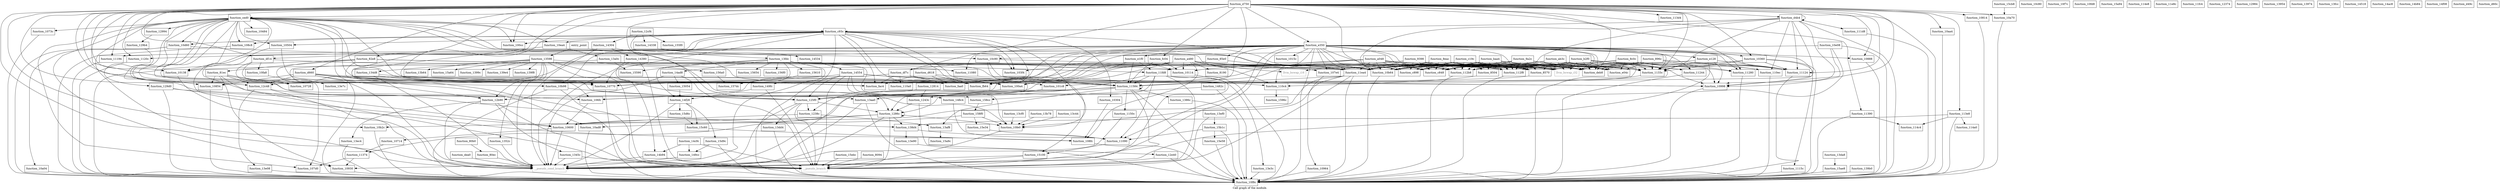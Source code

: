 digraph "Call graph of the module." {
  label="Call graph of the module.";
  node [shape=record];

  Node_function_df14 [label="{function_df14}"];
  Node_function_10484 [label="{function_10484}"];
  Node_function_10b64 [label="{function_10b64}"];
  Node_function_10504 [label="{function_10504}"];
  Node_function_10600 [label="{function_10600}"];
  Node_function_10b98 [label="{function_10b98}"];
  Node_function_df7c [label="{function_df7c}"];
  Node_function_e04c [label="{function_e04c}"];
  Node_function_10964 [label="{function_10964}"];
  Node_function_100cc [label="{function_100cc}"];
  Node_function_10888 [label="{function_10888}"];
  Node_function_10c80 [label="{function_10c80}"];
  Node_function_106fc [label="{function_106fc}"];
  Node_function_10c90 [label="{function_10c90}"];
  Node_function_10714 [label="{function_10714}"];
  Node_function_10d60 [label="{function_10d60}"];
  Node_function_e128 [label="{function_e128}"];
  Node_function_e1f0 [label="{function_e1f0}"];
  Node_function_10114 [label="{function_10114}"];
  Node_function_10e08 [label="{function_10e08}"];
  Node_function_10728 [label="{function_10728}"];
  Node_function_10ea4 [label="{function_10ea4}"];
  Node_function_10360 [label="{function_10360}"];
  Node_function_dea0 [label="{function_dea0}"];
  Node_function_103f4 [label="{function_103f4}"];
  Node_function_deb8 [label="{function_deb8}"];
  Node_function_10b2c [label="{function_10b2c}"];
  Node_function_11280 [label="{function_11280}"];
  Node_function_10138 [label="{function_10138}"];
  Node_function_108c8 [label="{function_108c8}"];
  Node_function_10f7c [label="{function_10f7c}"];
  Node_function_10f8c [label="{function_10f8c}"];
  Node_function_10fa8 [label="{function_10fa8}"];
  Node_function_1073c [label="{function_1073c}"];
  Node_function_10fd8 [label="{function_10fd8}"];
  Node_function_10998 [label="{function_10998}"];
  Node_function_11194 [label="{function_11194}"];
  Node_function_e350 [label="{function_e350}"];
  Node_function_10770 [label="{function_10770}"];
  Node_function_faa0 [label="{function_faa0}"];
  Node_function_1015c [label="{function_1015c}"];
  Node_function_10fe0 [label="{function_10fe0}"];
  Node_function_108fc [label="{function_108fc}"];
  Node_function_107d0 [label="{function_107d0}"];
  Node_function_11080 [label="{function_11080}"];
  Node_function_11090 [label="{function_11090}"];
  Node_function_107e4 [label="{function_107e4}"];
  Node_function_110a0 [label="{function_110a0}"];
  Node_function_10a04 [label="{function_10a04}"];
  Node_function_111d8 [label="{function_111d8}"];
  Node_function_10a70 [label="{function_10a70}"];
  Node_function_1120c [label="{function_1120c}"];
  Node_function_110c4 [label="{function_110c4}"];
  Node_function_fac4 [label="{function_fac4}"];
  Node_function_fb64 [label="{function_fb64}"];
  Node_function_10aa4 [label="{function_10aa4}"];
  Node_function_101c8 [label="{function_101c8}"];
  Node_function_10930 [label="{function_10930}"];
  Node_function_10814 [label="{function_10814}"];
  Node_function_110ec [label="{function_110ec}"];
  Node_function_10854 [label="{function_10854}"];
  Node_function_11124 [label="{function_11124}"];
  Node_function_112b8 [label="{function_112b8}"];
  Node_function_10ad8 [label="{function_10ad8}"];
  Node_function_11244 [label="{function_11244}"];
  Node_function_fc04 [label="{function_fc04}"];
  Node_function_100a4 [label="{function_100a4}"];
  Node_function_10304 [label="{function_10304}"];
  Node_function_1115c [label="{function_1115c}"];
  Node_function_158f0 [label="{function_158f0}"];
  Node_function_1596c [label="{function_1596c}"];
  Node_function_15a64 [label="{function_15a64}"];
  Node_function_15a94 [label="{function_15a94}"];
  Node_function_15a9c [label="{function_15a9c}"];
  Node_function_15ae8 [label="{function_15ae8}"];
  Node_function_15b1c [label="{function_15b1c}"];
  Node_function_15c60 [label="{function_15c60}"];
  Node_function_15cb8 [label="{function_15cb8}"];
  Node_function_15d6c [label="{function_15d6c}"];
  Node_function_15d9c [label="{function_15d9c}"];
  Node_function_15e34 [label="{function_15e34}"];
  Node_function_15e58 [label="{function_15e58}"];
  Node_function_15ebc [label="{function_15ebc}"];
  Node_llvm_bswap_i32 [color="gray50", fontcolor="gray50", label="{llvm_bswap_i32}"];
  Node_llvm_bswap_i16 [color="gray50", fontcolor="gray50", label="{llvm_bswap_i16}"];
  Node_function_12cf4 [label="{function_12cf4}"];
  Node_function_12e40 [label="{function_12e40}"];
  Node_function_112f8 [label="{function_112f8}"];
  Node_function_1133c [label="{function_1133c}"];
  Node_function_11374 [label="{function_11374}"];
  Node_function_11390 [label="{function_11390}"];
  Node_function_113d4 [label="{function_113d4}"];
  Node_function_113e8 [label="{function_113e8}"];
  Node_function_114a0 [label="{function_114a0}"];
  Node_function_114c4 [label="{function_114c4}"];
  Node_function_114e8 [label="{function_114e8}"];
  Node_function_1150c [label="{function_1150c}"];
  Node_function_11584 [label="{function_11584}"];
  Node_function_11e8c [label="{function_11e8c}"];
  Node_function_11ea4 [label="{function_11ea4}"];
  Node_function_11fc4 [label="{function_11fc4}"];
  Node_function_11fd8 [label="{function_11fd8}"];
  Node_function_12374 [label="{function_12374}"];
  Node_function_1238c [label="{function_1238c}"];
  Node_function_1243c [label="{function_1243c}"];
  Node_function_125f0 [label="{function_125f0}"];
  Node_function_12814 [label="{function_12814}"];
  Node_function_1286c [label="{function_1286c}"];
  Node_function_12984 [label="{function_12984}"];
  Node_function_12994 [label="{function_12994}"];
  Node_function_129b4 [label="{function_129b4}"];
  Node_function_129d0 [label="{function_129d0}"];
  Node_function_12b90 [label="{function_12b90}"];
  Node_function_12c48 [label="{function_12c48}"];
  Node_function_1345c [label="{function_1345c}"];
  Node_function_134d8 [label="{function_134d8}"];
  Node_function_1352c [label="{function_1352c}"];
  Node_function_13598 [label="{function_13598}"];
  Node_function_1386c [label="{function_1386c}"];
  Node_function_138d4 [label="{function_138d4}"];
  Node_function_13954 [label="{function_13954}"];
  Node_function_13974 [label="{function_13974}"];
  Node_function_1399c [label="{function_1399c}"];
  Node_function_139b0 [label="{function_139b0}"];
  Node_function_139e4 [label="{function_139e4}"];
  Node_function_139f8 [label="{function_139f8}"];
  Node_function_13a0c [label="{function_13a0c}"];
  Node_function_13aa0 [label="{function_13aa0}"];
  Node_function_13af8 [label="{function_13af8}"];
  Node_function_13b64 [label="{function_13b64}"];
  Node_function_13b78 [label="{function_13b78}"];
  Node_function_13c44 [label="{function_13c44}"];
  Node_function_13cf0 [label="{function_13cf0}"];
  Node_function_13da8 [label="{function_13da8}"];
  Node_function_13dd4 [label="{function_13dd4}"];
  Node_function_13e08 [label="{function_13e08}"];
  Node_function_13e3c [label="{function_13e3c}"];
  Node_function_13e7c [label="{function_13e7c}"];
  Node_function_13e90 [label="{function_13e90}"];
  Node_function_13ec4 [label="{function_13ec4}"];
  Node_function_13ef0 [label="{function_13ef0}"];
  Node_function_13fcc [label="{function_13fcc}"];
  Node_function_13fdc [label="{function_13fdc}"];
  Node_function_14304 [label="{function_14304}"];
  Node_function_14338 [label="{function_14338}"];
  Node_function_14380 [label="{function_14380}"];
  Node_function_14518 [label="{function_14518}"];
  Node_function_14534 [label="{function_14534}"];
  Node_function_14554 [label="{function_14554}"];
  Node_function_1482c [label="{function_1482c}"];
  Node_function_148c4 [label="{function_148c4}"];
  Node_function_149cc [label="{function_149cc}"];
  Node_function_149fc [label="{function_149fc}"];
  Node_function_14ac8 [label="{function_14ac8}"];
  Node_function_14ad8 [label="{function_14ad8}"];
  Node_function_14b84 [label="{function_14b84}"];
  Node_function_14b94 [label="{function_14b94}"];
  Node_function_14cf4 [label="{function_14cf4}"];
  Node_function_14f08 [label="{function_14f08}"];
  Node_function_14f28 [label="{function_14f28}"];
  Node_function_15054 [label="{function_15054}"];
  Node_function_15100 [label="{function_15100}"];
  Node_function_15590 [label="{function_15590}"];
  Node_function_155f0 [label="{function_155f0}"];
  Node_function_15610 [label="{function_15610}"];
  Node_function_15654 [label="{function_15654}"];
  Node_function_156a0 [label="{function_156a0}"];
  Node_function_156f0 [label="{function_156f0}"];
  Node_function_157dc [label="{function_157dc}"];
  Node_function_158cc [label="{function_158cc}"];
  Node___pseudo_branch [color="gray50", fontcolor="gray50", label="{__pseudo_branch}"];
  Node___pseudo_cond_branch [color="gray50", fontcolor="gray50", label="{__pseudo_cond_branch}"];
  Node_function_8094 [label="{function_8094}"];
  Node_function_80b0 [label="{function_80b0}"];
  Node_function_80ec [label="{function_80ec}"];
  Node_entry_point [label="{entry_point}"];
  Node_function_8190 [label="{function_8190}"];
  Node_function_81ec [label="{function_81ec}"];
  Node_function_82e8 [label="{function_82e8}"];
  Node_function_8504 [label="{function_8504}"];
  Node_function_8570 [label="{function_8570}"];
  Node_function_85e0 [label="{function_85e0}"];
  Node_function_896c [label="{function_896c}"];
  Node_function_8c0c [label="{function_8c0c}"];
  Node_function_8eac [label="{function_8eac}"];
  Node_function_9398 [label="{function_9398}"];
  Node_function_9a2c [label="{function_9a2c}"];
  Node_function_a048 [label="{function_a048}"];
  Node_function_a480 [label="{function_a480}"];
  Node_function_ab3c [label="{function_ab3c}"];
  Node_function_b2f0 [label="{function_b2f0}"];
  Node_function_baa4 [label="{function_baa4}"];
  Node_function_c19c [label="{function_c19c}"];
  Node_function_c848 [label="{function_c848}"];
  Node_function_c898 [label="{function_c898}"];
  Node_function_c93c [label="{function_c93c}"];
  Node_function_ced0 [label="{function_ced0}"];
  Node_function_d49c [label="{function_d49c}"];
  Node_function_d4b4 [label="{function_d4b4}"];
  Node_function_d60c [label="{function_d60c}"];
  Node_function_d618 [label="{function_d618}"];
  Node_function_d660 [label="{function_d660}"];
  Node_function_d750 [label="{function_d750}"];
  Node_function_df14 -> Node_function_10728;
  Node_function_df14 -> Node_function_10fa8;
  Node_function_df14 -> Node_function_107d0;
  Node_function_df14 -> Node_function_107e4;
  Node_function_10b64 -> Node_function_10f8c;
  Node_function_10504 -> Node_function_10600;
  Node_function_10504 -> Node_function_106fc;
  Node_function_10600 -> Node_function_10714;
  Node_function_10600 -> Node___pseudo_cond_branch;
  Node_function_10b98 -> Node_function_10f8c;
  Node_function_10b98 -> Node_function_125f0;
  Node_function_10b98 -> Node___pseudo_branch;
  Node_function_df7c -> Node_function_106fc;
  Node_function_df7c -> Node_function_faa0;
  Node_function_df7c -> Node_function_110a0;
  Node_function_df7c -> Node_function_fac4;
  Node_function_df7c -> Node_function_fb64;
  Node_function_df7c -> Node_function_100a4;
  Node_function_10964 -> Node_function_10f8c;
  Node_function_10888 -> Node_function_10f8c;
  Node_function_106fc -> Node_function_10600;
  Node_function_10c90 -> Node_function_11584;
  Node_function_10c90 -> Node_function_11ea4;
  Node_function_10c90 -> Node_function_125f0;
  Node_function_10714 -> Node_function_11374;
  Node_function_10d60 -> Node_function_10c90;
  Node_function_10d60 -> Node_function_10f8c;
  Node_function_10d60 -> Node_function_10a04;
  Node_function_10d60 -> Node_function_13aa0;
  Node_function_e128 -> Node_function_10138;
  Node_function_e128 -> Node_function_10998;
  Node_function_e128 -> Node_function_11124;
  Node_function_e128 -> Node_function_1133c;
  Node_function_e128 -> Node___pseudo_cond_branch;
  Node_function_e1f0 -> Node_function_10114;
  Node_function_e1f0 -> Node_function_100a4;
  Node_function_e1f0 -> Node_function_11584;
  Node_function_e1f0 -> Node_function_11fd8;
  Node_function_10114 -> Node___pseudo_cond_branch;
  Node_function_10e08 -> Node_function_10c90;
  Node_function_10e08 -> Node_function_10f8c;
  Node_function_10e08 -> Node_function_10998;
  Node_function_10e08 -> Node_function_13aa0;
  Node_function_10ea4 -> Node_function_13a0c;
  Node_function_10ea4 -> Node___pseudo_branch;
  Node_function_10360 -> Node_function_10b64;
  Node_function_10360 -> Node_function_10f8c;
  Node_function_10360 -> Node_function_11124;
  Node_function_10360 -> Node_function_1115c;
  Node_function_10360 -> Node_function_1133c;
  Node_function_dea0 -> Node___pseudo_cond_branch;
  Node_function_10b2c -> Node_function_10f8c;
  Node_function_11280 -> Node_function_10f8c;
  Node_function_10138 -> Node___pseudo_cond_branch;
  Node_function_108c8 -> Node_function_10f8c;
  Node_function_10fa8 -> Node_function_13e7c;
  Node_function_1073c -> Node_function_10f8c;
  Node_function_10998 -> Node_function_10f8c;
  Node_function_11194 -> Node_function_10f8c;
  Node_function_e350 -> Node_function_df14;
  Node_function_e350 -> Node_function_10b64;
  Node_function_e350 -> Node_function_10888;
  Node_function_e350 -> Node_function_106fc;
  Node_function_e350 -> Node_function_e128;
  Node_function_e350 -> Node_function_e1f0;
  Node_function_e350 -> Node_function_10360;
  Node_function_e350 -> Node_function_deb8;
  Node_function_e350 -> Node_function_11280;
  Node_function_e350 -> Node_function_10f8c;
  Node_function_e350 -> Node_function_10998;
  Node_function_e350 -> Node_function_11194;
  Node_function_e350 -> Node_function_faa0;
  Node_function_e350 -> Node_function_1015c;
  Node_function_e350 -> Node_function_11080;
  Node_function_e350 -> Node_function_11090;
  Node_function_e350 -> Node_function_107e4;
  Node_function_e350 -> Node_function_1120c;
  Node_function_e350 -> Node_function_110c4;
  Node_function_e350 -> Node_function_fac4;
  Node_function_e350 -> Node_function_fb64;
  Node_function_e350 -> Node_function_10854;
  Node_function_e350 -> Node_function_11124;
  Node_function_e350 -> Node_function_112b8;
  Node_function_e350 -> Node_function_11244;
  Node_function_e350 -> Node_llvm_bswap_i32;
  Node_function_e350 -> Node_function_112f8;
  Node_function_e350 -> Node_function_1133c;
  Node_function_e350 -> Node_function_11ea4;
  Node_function_e350 -> Node_function_12b90;
  Node_function_e350 -> Node___pseudo_cond_branch;
  Node_function_e350 -> Node_function_c848;
  Node_function_e350 -> Node_function_c898;
  Node_function_10770 -> Node_function_10f8c;
  Node_function_10fe0 -> Node___pseudo_branch;
  Node_function_108fc -> Node_function_10f8c;
  Node_function_11080 -> Node_function_15100;
  Node_function_11090 -> Node_function_15100;
  Node_function_107e4 -> Node_function_10964;
  Node_function_10a04 -> Node_function_10f8c;
  Node_function_111d8 -> Node_function_10f8c;
  Node_function_10a70 -> Node_function_10f8c;
  Node_function_1120c -> Node_function_10f8c;
  Node_function_110c4 -> Node_function_1596c;
  Node_function_10aa4 -> Node_function_10f8c;
  Node_function_101c8 -> Node_function_10600;
  Node_function_101c8 -> Node_function_106fc;
  Node_function_10930 -> Node_function_10f8c;
  Node_function_10814 -> Node_function_10f8c;
  Node_function_110ec -> Node_function_10f8c;
  Node_function_10854 -> Node_function_10f8c;
  Node_function_11124 -> Node_function_10f8c;
  Node_function_112b8 -> Node_function_10f8c;
  Node_function_10ad8 -> Node_function_10f8c;
  Node_function_11244 -> Node_function_10f8c;
  Node_function_fc04 -> Node_function_10114;
  Node_function_fc04 -> Node_function_11584;
  Node_function_100a4 -> Node___pseudo_cond_branch;
  Node_function_10304 -> Node_function_108fc;
  Node_function_1115c -> Node_function_10f8c;
  Node_function_158f0 -> Node_function_10fe0;
  Node_function_158f0 -> Node_function_10ad8;
  Node_function_158f0 -> Node_function_15e34;
  Node_function_15ae8 -> Node_function_10f8c;
  Node_function_15b1c -> Node_function_10f8c;
  Node_function_15b1c -> Node_function_11090;
  Node_function_15b1c -> Node_function_15e58;
  Node_function_15c60 -> Node_function_108fc;
  Node_function_15cb8 -> Node_function_10a70;
  Node_function_15d6c -> Node_function_15c60;
  Node_function_15d9c -> Node_function_10f8c;
  Node_function_15d9c -> Node_function_149cc;
  Node_function_15e34 -> Node_function_11090;
  Node_function_15e58 -> Node_function_10f8c;
  Node_function_15ebc -> Node___pseudo_branch;
  Node_function_12cf4 -> Node_function_13fdc;
  Node_function_12cf4 -> Node_function_14304;
  Node_function_12cf4 -> Node_function_14338;
  Node_function_12cf4 -> Node_function_155f0;
  Node_function_12e40 -> Node_function_10f8c;
  Node_function_12e40 -> Node___pseudo_branch;
  Node_function_112f8 -> Node_function_10f8c;
  Node_function_1133c -> Node_function_10f8c;
  Node_function_11374 -> Node_function_107d0;
  Node_function_11374 -> Node_function_10930;
  Node_function_11390 -> Node_function_10f8c;
  Node_function_11390 -> Node_function_114c4;
  Node_function_113e8 -> Node_function_10f8c;
  Node_function_113e8 -> Node_function_114a0;
  Node_function_113e8 -> Node_function_114c4;
  Node_function_113e8 -> Node_function_138d4;
  Node_function_1150c -> Node___pseudo_cond_branch;
  Node_function_11584 -> Node_function_10f8c;
  Node_function_11584 -> Node_function_1150c;
  Node_function_11584 -> Node_function_11584;
  Node_function_11584 -> Node_function_1243c;
  Node_function_11584 -> Node_function_125f0;
  Node_function_11584 -> Node_function_1286c;
  Node_function_11584 -> Node_function_1386c;
  Node_function_11584 -> Node_function_13af8;
  Node_function_11584 -> Node___pseudo_branch;
  Node_function_11ea4 -> Node_function_10600;
  Node_function_11ea4 -> Node_function_10f8c;
  Node_function_11ea4 -> Node_function_10fe0;
  Node_function_11ea4 -> Node_function_11584;
  Node_function_11ea4 -> Node___pseudo_branch;
  Node_function_11fd8 -> Node_function_10f8c;
  Node_function_11fd8 -> Node_function_11090;
  Node_function_11fd8 -> Node_function_11584;
  Node_function_11fd8 -> Node_function_125f0;
  Node_function_11fd8 -> Node_function_1286c;
  Node_function_11fd8 -> Node_function_13e3c;
  Node_function_11fd8 -> Node___pseudo_branch;
  Node_function_1238c -> Node_function_10600;
  Node_function_1238c -> Node_function_13af8;
  Node_function_1243c -> Node_function_12e40;
  Node_function_1243c -> Node_function_1286c;
  Node_function_125f0 -> Node_function_1238c;
  Node_function_125f0 -> Node_function_1286c;
  Node_function_125f0 -> Node_function_13dd4;
  Node_function_125f0 -> Node___pseudo_branch;
  Node_function_125f0 -> Node___pseudo_cond_branch;
  Node_function_12814 -> Node_function_1238c;
  Node_function_12814 -> Node_function_1243c;
  Node_function_1286c -> Node_function_10b2c;
  Node_function_1286c -> Node_function_10fe0;
  Node_function_1286c -> Node_function_11374;
  Node_function_1286c -> Node_function_1286c;
  Node_function_1286c -> Node_function_138d4;
  Node_function_1286c -> Node___pseudo_branch;
  Node_function_1286c -> Node___pseudo_cond_branch;
  Node_function_12994 -> Node_function_129b4;
  Node_function_129b4 -> Node_function_129d0;
  Node_function_129d0 -> Node_function_10600;
  Node_function_129d0 -> Node_function_106fc;
  Node_function_129d0 -> Node_function_10f8c;
  Node_function_12b90 -> Node_function_1345c;
  Node_function_12b90 -> Node_function_13ec4;
  Node_function_12b90 -> Node___pseudo_branch;
  Node_function_12b90 -> Node___pseudo_cond_branch;
  Node_function_12c48 -> Node_function_138d4;
  Node_function_12c48 -> Node_function_13e08;
  Node_function_12c48 -> Node___pseudo_cond_branch;
  Node_function_1345c -> Node___pseudo_branch;
  Node_function_1345c -> Node___pseudo_cond_branch;
  Node_function_134d8 -> Node_function_10998;
  Node_function_134d8 -> Node_function_10770;
  Node_function_134d8 -> Node___pseudo_cond_branch;
  Node_function_1352c -> Node___pseudo_cond_branch;
  Node_function_13598 -> Node_function_10fe0;
  Node_function_13598 -> Node_function_15a64;
  Node_function_13598 -> Node_function_12b90;
  Node_function_13598 -> Node_function_134d8;
  Node_function_13598 -> Node_function_1352c;
  Node_function_13598 -> Node_function_1399c;
  Node_function_13598 -> Node_function_139e4;
  Node_function_13598 -> Node_function_139f8;
  Node_function_13598 -> Node_function_13b64;
  Node_function_13598 -> Node_function_156a0;
  Node_function_13598 -> Node___pseudo_branch;
  Node_function_13598 -> Node___pseudo_cond_branch;
  Node_function_1386c -> Node_function_10f8c;
  Node_function_138d4 -> Node_function_11090;
  Node_function_138d4 -> Node_function_13e90;
  Node_function_139b0 -> Node_function_10f8c;
  Node_function_13a0c -> Node_function_10f8c;
  Node_function_13a0c -> Node_function_11080;
  Node_function_13a0c -> Node_function_15590;
  Node_function_13aa0 -> Node_function_10f8c;
  Node_function_13aa0 -> Node___pseudo_cond_branch;
  Node_function_13af8 -> Node_function_15a9c;
  Node_function_13b78 -> Node_function_10fe0;
  Node_function_13c44 -> Node_function_10fe0;
  Node_function_13cf0 -> Node_function_10fe0;
  Node_function_13da8 -> Node_function_15ae8;
  Node_function_13dd4 -> Node_function_10f8c;
  Node_function_13e08 -> Node_function_10f8c;
  Node_function_13e3c -> Node_function_10f8c;
  Node_function_13e90 -> Node_function_10f8c;
  Node_function_13ec4 -> Node_function_10f8c;
  Node_function_13ef0 -> Node_function_15b1c;
  Node_function_13ef0 -> Node___pseudo_branch;
  Node_function_13fdc -> Node_function_10fe0;
  Node_function_13fdc -> Node_function_11584;
  Node_function_13fdc -> Node_function_11fd8;
  Node_function_13fdc -> Node_function_149fc;
  Node_function_13fdc -> Node_function_14ad8;
  Node_function_13fdc -> Node_function_14f28;
  Node_function_13fdc -> Node_function_15590;
  Node_function_13fdc -> Node_function_15610;
  Node_function_13fdc -> Node_function_15654;
  Node_function_13fdc -> Node_function_156f0;
  Node_function_13fdc -> Node_function_157dc;
  Node_function_14304 -> Node_function_125f0;
  Node_function_14304 -> Node_function_14380;
  Node_function_14304 -> Node___pseudo_cond_branch;
  Node_function_14338 -> Node_function_11ea4;
  Node_function_14338 -> Node_function_14534;
  Node_function_14380 -> Node_function_10b64;
  Node_function_14380 -> Node_function_14b94;
  Node_function_14380 -> Node___pseudo_branch;
  Node_function_14380 -> Node___pseudo_cond_branch;
  Node_function_14534 -> Node_function_14554;
  Node_function_14554 -> Node_function_10f8c;
  Node_function_14554 -> Node_function_10998;
  Node_function_14554 -> Node_function_10770;
  Node_function_14554 -> Node_function_11584;
  Node_function_14554 -> Node_function_125f0;
  Node_function_14554 -> Node_function_148c4;
  Node_function_14554 -> Node_function_158cc;
  Node_function_14554 -> Node___pseudo_branch;
  Node_function_1482c -> Node_function_10f8c;
  Node_function_1482c -> Node_function_158cc;
  Node_function_148c4 -> Node_function_11090;
  Node_function_149cc -> Node___pseudo_cond_branch;
  Node_function_149fc -> Node_function_14f28;
  Node_function_149fc -> Node___pseudo_branch;
  Node_function_14ad8 -> Node_function_15054;
  Node_function_14ad8 -> Node___pseudo_branch;
  Node_function_14ad8 -> Node___pseudo_cond_branch;
  Node_function_14b94 -> Node___pseudo_branch;
  Node_function_14b94 -> Node___pseudo_cond_branch;
  Node_function_14cf4 -> Node_function_149cc;
  Node_function_14cf4 -> Node_function_14b94;
  Node_function_14cf4 -> Node___pseudo_branch;
  Node_function_14f28 -> Node_function_15c60;
  Node_function_14f28 -> Node_function_15d6c;
  Node_function_14f28 -> Node_function_15d9c;
  Node_function_14f28 -> Node___pseudo_cond_branch;
  Node_function_15054 -> Node_function_14f28;
  Node_function_15100 -> Node___pseudo_branch;
  Node_function_15100 -> Node___pseudo_cond_branch;
  Node_function_15610 -> Node_function_157dc;
  Node_function_156a0 -> Node_function_157dc;
  Node_function_158cc -> Node_function_158f0;
  Node_function_8094 -> Node___pseudo_branch;
  Node_function_80b0 -> Node_function_80ec;
  Node_function_80ec -> Node___pseudo_cond_branch;
  Node_entry_point -> Node_function_1286c;
  Node_entry_point -> Node_function_13598;
  Node_function_81ec -> Node_function_10728;
  Node_function_81ec -> Node_function_10930;
  Node_function_81ec -> Node_function_10854;
  Node_function_81ec -> Node_function_12b90;
  Node_function_81ec -> Node_function_12c48;
  Node_function_81ec -> Node___pseudo_branch;
  Node_function_82e8 -> Node_function_10114;
  Node_function_82e8 -> Node_function_10f8c;
  Node_function_82e8 -> Node_llvm_bswap_i32;
  Node_function_82e8 -> Node_function_11ea4;
  Node_function_82e8 -> Node_function_125f0;
  Node_function_82e8 -> Node___pseudo_cond_branch;
  Node_function_82e8 -> Node_function_81ec;
  Node_function_8504 -> Node_function_110c4;
  Node_function_8570 -> Node_function_101c8;
  Node_function_85e0 -> Node_function_11ea4;
  Node_function_85e0 -> Node_function_11fd8;
  Node_function_896c -> Node_function_e04c;
  Node_function_896c -> Node_function_deb8;
  Node_function_896c -> Node_function_11280;
  Node_function_896c -> Node_function_110ec;
  Node_function_896c -> Node_function_11124;
  Node_function_896c -> Node_llvm_bswap_i32;
  Node_function_896c -> Node_function_1133c;
  Node_function_896c -> Node_function_11ea4;
  Node_function_896c -> Node_function_8570;
  Node_function_8c0c -> Node_function_e04c;
  Node_function_8c0c -> Node_function_deb8;
  Node_function_8c0c -> Node_function_11280;
  Node_function_8c0c -> Node_function_110ec;
  Node_function_8c0c -> Node_function_11124;
  Node_function_8c0c -> Node_llvm_bswap_i32;
  Node_function_8c0c -> Node_function_1133c;
  Node_function_8c0c -> Node_function_11ea4;
  Node_function_8c0c -> Node_function_8570;
  Node_function_8eac -> Node_function_10b64;
  Node_function_8eac -> Node_function_e04c;
  Node_function_8eac -> Node_function_deb8;
  Node_function_8eac -> Node_function_112b8;
  Node_function_8eac -> Node_llvm_bswap_i32;
  Node_function_8eac -> Node_llvm_bswap_i16;
  Node_function_8eac -> Node_function_112f8;
  Node_function_8eac -> Node_function_1133c;
  Node_function_8eac -> Node_function_11ea4;
  Node_function_8eac -> Node_function_8570;
  Node_function_8eac -> Node_function_c848;
  Node_function_8eac -> Node_function_c898;
  Node_function_9398 -> Node_function_10b64;
  Node_function_9398 -> Node_function_e04c;
  Node_function_9398 -> Node_function_10114;
  Node_function_9398 -> Node_function_deb8;
  Node_function_9398 -> Node_function_112b8;
  Node_function_9398 -> Node_llvm_bswap_i32;
  Node_function_9398 -> Node_function_112f8;
  Node_function_9398 -> Node_function_1133c;
  Node_function_9398 -> Node_function_11ea4;
  Node_function_9398 -> Node_function_8570;
  Node_function_9398 -> Node_function_c848;
  Node_function_9398 -> Node_function_c898;
  Node_function_9a2c -> Node_function_10b64;
  Node_function_9a2c -> Node_function_e04c;
  Node_function_9a2c -> Node_function_deb8;
  Node_function_9a2c -> Node_function_112b8;
  Node_function_9a2c -> Node_llvm_bswap_i32;
  Node_function_9a2c -> Node_function_112f8;
  Node_function_9a2c -> Node_function_1133c;
  Node_function_9a2c -> Node_function_11ea4;
  Node_function_9a2c -> Node_function_8570;
  Node_function_9a2c -> Node_function_c848;
  Node_function_9a2c -> Node_function_c898;
  Node_function_a048 -> Node_function_10b64;
  Node_function_a048 -> Node_function_10114;
  Node_function_a048 -> Node_function_deb8;
  Node_function_a048 -> Node_function_faa0;
  Node_function_a048 -> Node_function_fb64;
  Node_function_a048 -> Node_function_112b8;
  Node_function_a048 -> Node_llvm_bswap_i32;
  Node_function_a048 -> Node_function_112f8;
  Node_function_a048 -> Node_function_1133c;
  Node_function_a048 -> Node_function_11ea4;
  Node_function_a048 -> Node_function_8570;
  Node_function_a048 -> Node_function_c848;
  Node_function_a048 -> Node_function_c898;
  Node_function_a480 -> Node_function_10b64;
  Node_function_a480 -> Node_function_df7c;
  Node_function_a480 -> Node_function_10114;
  Node_function_a480 -> Node_function_103f4;
  Node_function_a480 -> Node_function_deb8;
  Node_function_a480 -> Node_function_10770;
  Node_function_a480 -> Node_function_faa0;
  Node_function_a480 -> Node_function_108fc;
  Node_function_a480 -> Node_function_110c4;
  Node_function_a480 -> Node_function_fac4;
  Node_function_a480 -> Node_function_fb64;
  Node_function_a480 -> Node_function_112b8;
  Node_function_a480 -> Node_function_100a4;
  Node_function_a480 -> Node_llvm_bswap_i16;
  Node_function_a480 -> Node_function_112f8;
  Node_function_a480 -> Node_function_1133c;
  Node_function_a480 -> Node_function_11ea4;
  Node_function_a480 -> Node_function_8190;
  Node_function_a480 -> Node_function_8570;
  Node_function_a480 -> Node_function_c848;
  Node_function_a480 -> Node_function_c898;
  Node_function_ab3c -> Node_function_10b64;
  Node_function_ab3c -> Node_function_e04c;
  Node_function_ab3c -> Node_function_deb8;
  Node_function_ab3c -> Node_function_10998;
  Node_function_ab3c -> Node_function_107e4;
  Node_function_ab3c -> Node_function_11124;
  Node_function_ab3c -> Node_function_112b8;
  Node_function_ab3c -> Node_function_11244;
  Node_function_ab3c -> Node_llvm_bswap_i32;
  Node_function_ab3c -> Node_function_112f8;
  Node_function_ab3c -> Node_function_1133c;
  Node_function_ab3c -> Node_function_11584;
  Node_function_ab3c -> Node_function_11ea4;
  Node_function_ab3c -> Node_function_8570;
  Node_function_ab3c -> Node_function_c848;
  Node_function_ab3c -> Node_function_c898;
  Node_function_b2f0 -> Node_function_10b64;
  Node_function_b2f0 -> Node_function_e04c;
  Node_function_b2f0 -> Node_function_deb8;
  Node_function_b2f0 -> Node_function_10998;
  Node_function_b2f0 -> Node_function_107e4;
  Node_function_b2f0 -> Node_function_11124;
  Node_function_b2f0 -> Node_function_112b8;
  Node_function_b2f0 -> Node_function_11244;
  Node_function_b2f0 -> Node_llvm_bswap_i32;
  Node_function_b2f0 -> Node_function_112f8;
  Node_function_b2f0 -> Node_function_1133c;
  Node_function_b2f0 -> Node_function_11584;
  Node_function_b2f0 -> Node_function_11ea4;
  Node_function_b2f0 -> Node_function_8570;
  Node_function_b2f0 -> Node_function_c848;
  Node_function_b2f0 -> Node_function_c898;
  Node_function_baa4 -> Node_function_10b64;
  Node_function_baa4 -> Node_function_e04c;
  Node_function_baa4 -> Node_function_deb8;
  Node_function_baa4 -> Node_function_112b8;
  Node_function_baa4 -> Node_llvm_bswap_i32;
  Node_function_baa4 -> Node_function_112f8;
  Node_function_baa4 -> Node_function_1133c;
  Node_function_baa4 -> Node_function_11ea4;
  Node_function_baa4 -> Node_function_8504;
  Node_function_baa4 -> Node_function_8570;
  Node_function_baa4 -> Node_function_c848;
  Node_function_baa4 -> Node_function_c898;
  Node_function_c19c -> Node_function_10b64;
  Node_function_c19c -> Node_function_deb8;
  Node_function_c19c -> Node_function_112b8;
  Node_function_c19c -> Node_llvm_bswap_i32;
  Node_function_c19c -> Node_function_112f8;
  Node_function_c19c -> Node_function_1133c;
  Node_function_c19c -> Node_function_11ea4;
  Node_function_c19c -> Node_function_8504;
  Node_function_c19c -> Node_function_8570;
  Node_function_c19c -> Node_function_c848;
  Node_function_c19c -> Node_function_c898;
  Node_function_c93c -> Node_function_10b64;
  Node_function_c93c -> Node_function_10504;
  Node_function_c93c -> Node_function_10b98;
  Node_function_c93c -> Node_function_100cc;
  Node_function_c93c -> Node_function_10d60;
  Node_function_c93c -> Node_function_10ea4;
  Node_function_c93c -> Node_function_103f4;
  Node_function_c93c -> Node_function_10138;
  Node_function_c93c -> Node_function_108c8;
  Node_function_c93c -> Node_function_10770;
  Node_function_c93c -> Node_function_faa0;
  Node_function_c93c -> Node_function_10fe0;
  Node_function_c93c -> Node_function_fac4;
  Node_function_c93c -> Node_function_fb64;
  Node_function_c93c -> Node_function_101c8;
  Node_function_c93c -> Node_function_10930;
  Node_function_c93c -> Node_function_100a4;
  Node_function_c93c -> Node_function_10304;
  Node_function_c93c -> Node_function_12c48;
  Node_function_ced0 -> Node_function_10484;
  Node_function_ced0 -> Node_function_10b64;
  Node_function_ced0 -> Node_function_10504;
  Node_function_ced0 -> Node_function_10b98;
  Node_function_ced0 -> Node_function_100cc;
  Node_function_ced0 -> Node_function_10d60;
  Node_function_ced0 -> Node_function_10728;
  Node_function_ced0 -> Node_function_10ea4;
  Node_function_ced0 -> Node_function_103f4;
  Node_function_ced0 -> Node_function_10138;
  Node_function_ced0 -> Node_function_108c8;
  Node_function_ced0 -> Node_function_1073c;
  Node_function_ced0 -> Node_function_10770;
  Node_function_ced0 -> Node_function_faa0;
  Node_function_ced0 -> Node_function_108fc;
  Node_function_ced0 -> Node_function_107d0;
  Node_function_ced0 -> Node_function_107e4;
  Node_function_ced0 -> Node_function_fac4;
  Node_function_ced0 -> Node_function_fb64;
  Node_function_ced0 -> Node_function_10930;
  Node_function_ced0 -> Node_function_10854;
  Node_function_ced0 -> Node_function_11584;
  Node_function_ced0 -> Node_function_12994;
  Node_function_ced0 -> Node_function_12c48;
  Node_function_ced0 -> Node___pseudo_cond_branch;
  Node_function_ced0 -> Node_function_c93c;
  Node_function_d4b4 -> Node_function_10b64;
  Node_function_d4b4 -> Node_function_10f8c;
  Node_function_d4b4 -> Node_function_10998;
  Node_function_d4b4 -> Node_function_111d8;
  Node_function_d4b4 -> Node_function_110ec;
  Node_function_d4b4 -> Node_function_11124;
  Node_function_d4b4 -> Node_function_112f8;
  Node_function_d4b4 -> Node_function_1133c;
  Node_function_d4b4 -> Node_function_12c48;
  Node_function_d4b4 -> Node_function_c93c;
  Node_function_d4b4 -> Node_function_d4b4;
  Node_function_d618 -> Node_function_faa0;
  Node_function_d618 -> Node_function_110c4;
  Node_function_d618 -> Node_function_fac4;
  Node_function_d618 -> Node_function_fb64;
  Node_function_d660 -> Node_function_10770;
  Node_function_d660 -> Node_function_faa0;
  Node_function_d660 -> Node_function_fac4;
  Node_function_d660 -> Node_function_fb64;
  Node_function_d660 -> Node_function_10854;
  Node_function_d660 -> Node_function_10ad8;
  Node_function_d660 -> Node_function_12b90;
  Node_function_d660 -> Node_function_12c48;
  Node_function_d750 -> Node_function_df14;
  Node_function_d750 -> Node_function_10b64;
  Node_function_d750 -> Node_function_df7c;
  Node_function_d750 -> Node_function_100cc;
  Node_function_d750 -> Node_function_10888;
  Node_function_d750 -> Node_function_106fc;
  Node_function_d750 -> Node_function_10360;
  Node_function_d750 -> Node_function_deb8;
  Node_function_d750 -> Node_function_10b2c;
  Node_function_d750 -> Node_function_11280;
  Node_function_d750 -> Node_function_10138;
  Node_function_d750 -> Node_function_10f8c;
  Node_function_d750 -> Node_function_10998;
  Node_function_d750 -> Node_function_11194;
  Node_function_d750 -> Node_function_e350;
  Node_function_d750 -> Node_function_faa0;
  Node_function_d750 -> Node_function_10a70;
  Node_function_d750 -> Node_function_1120c;
  Node_function_d750 -> Node_function_fac4;
  Node_function_d750 -> Node_function_fb64;
  Node_function_d750 -> Node_function_10aa4;
  Node_function_d750 -> Node_function_10814;
  Node_function_d750 -> Node_function_10854;
  Node_function_d750 -> Node_function_11124;
  Node_function_d750 -> Node_function_fc04;
  Node_function_d750 -> Node_function_100a4;
  Node_function_d750 -> Node_function_1133c;
  Node_function_d750 -> Node_function_11390;
  Node_function_d750 -> Node_function_113d4;
  Node_function_d750 -> Node_function_113e8;
  Node_function_d750 -> Node_function_12c48;
  Node_function_d750 -> Node___pseudo_cond_branch;
  Node_function_d750 -> Node_function_82e8;
  Node_function_d750 -> Node_function_85e0;
  Node_function_d750 -> Node_function_ced0;
  Node_function_d750 -> Node_function_d4b4;
  Node_function_d750 -> Node_function_d660;
}
